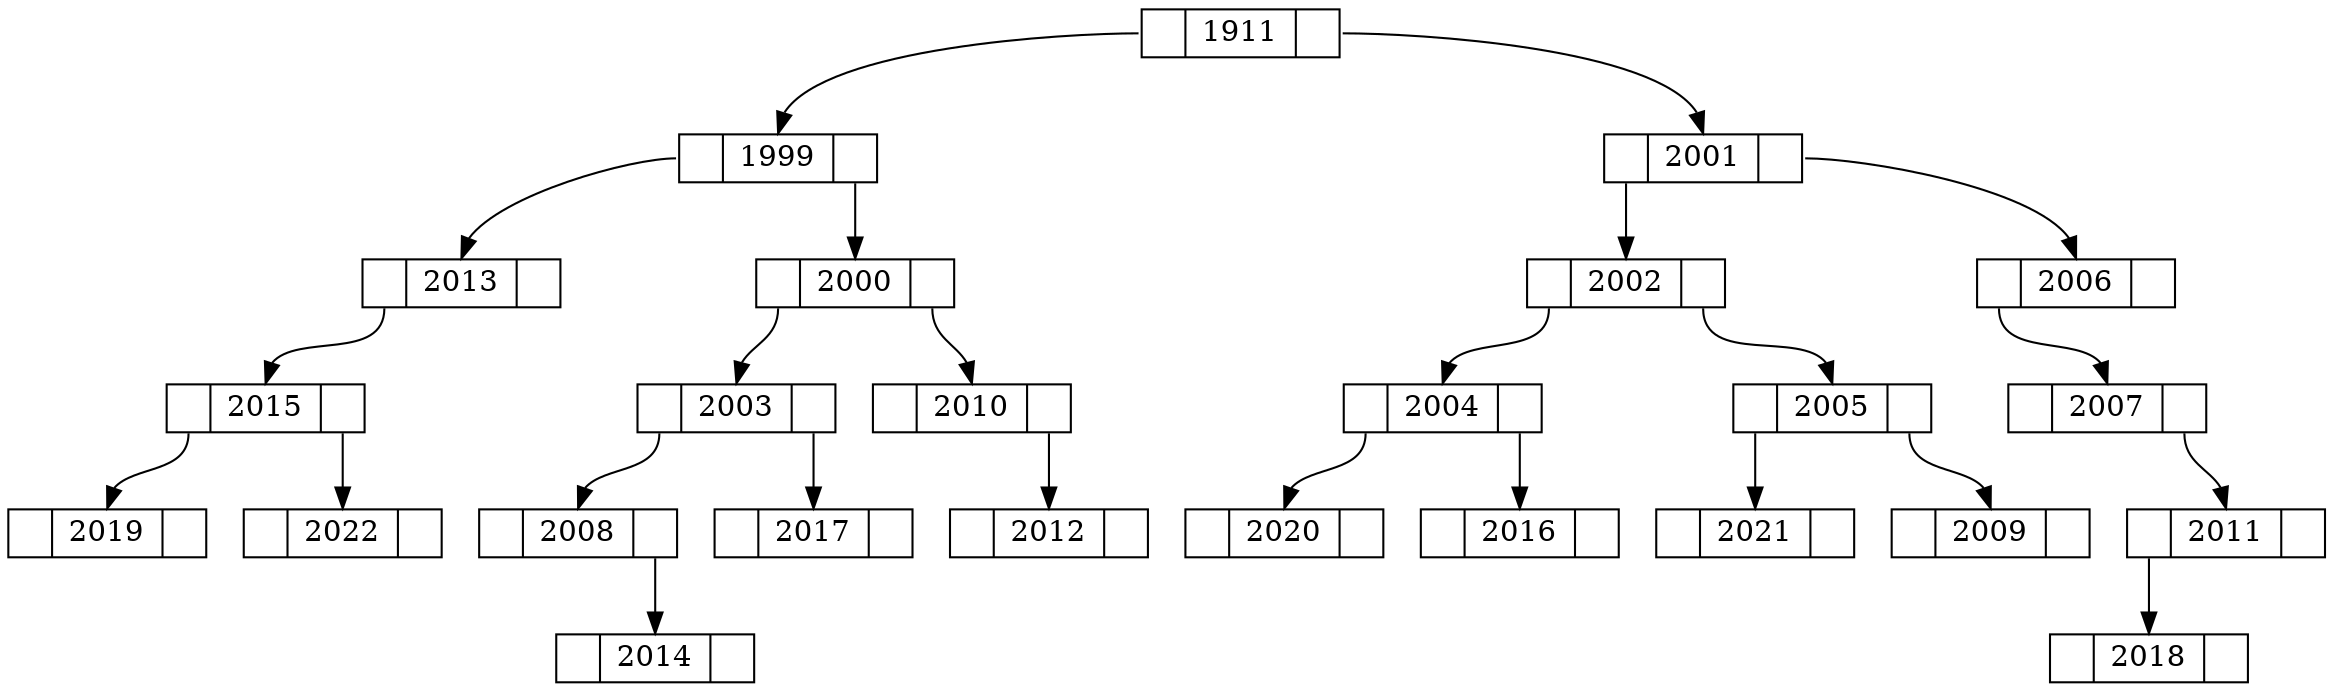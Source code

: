 digraph G {
   node [shape=record, height=0.1];
   node0x104e01f60 [label = "<l> | <m> 1911 | <r>"];
   node0x104e01ed0 [label = "<l> | <m> 1999 | <r>"];
   node0x104e01f60:l -> node0x104e01ed0:m;
   node0x104e01c30 [label = "<l> | <m> 2013 | <r>"];
   node0x104e01ed0:l -> node0x104e01c30:m;
   node0x104e01bd0 [label = "<l> | <m> 2015 | <r>"];
   node0x104e01c30:l -> node0x104e01bd0:m;
   node0x104e01b10 [label = "<l> | <m> 2019 | <r>"];
   node0x104e01bd0:l -> node0x104e01b10:m;
   node0x104e01a80 [label = "<l> | <m> 2022 | <r>"];
   node0x104e01bd0:r -> node0x104e01a80:m;
   node0x104e01ea0 [label = "<l> | <m> 2000 | <r>"];
   node0x104e01ed0:r -> node0x104e01ea0:m;
   node0x104e01e10 [label = "<l> | <m> 2003 | <r>"];
   node0x104e01ea0:l -> node0x104e01e10:m;
   node0x104e01d20 [label = "<l> | <m> 2008 | <r>"];
   node0x104e01e10:l -> node0x104e01d20:m;
   node0x104e01c00 [label = "<l> | <m> 2014 | <r>"];
   node0x104e01d20:r -> node0x104e01c00:m;
   node0x104e01b70 [label = "<l> | <m> 2017 | <r>"];
   node0x104e01e10:r -> node0x104e01b70:m;
   node0x104e01cc0 [label = "<l> | <m> 2010 | <r>"];
   node0x104e01ea0:r -> node0x104e01cc0:m;
   node0x104e01c60 [label = "<l> | <m> 2012 | <r>"];
   node0x104e01cc0:r -> node0x104e01c60:m;
   node0x104e01e70 [label = "<l> | <m> 2001 | <r>"];
   node0x104e01f60:r -> node0x104e01e70:m;
   node0x104e01e40 [label = "<l> | <m> 2002 | <r>"];
   node0x104e01e70:l -> node0x104e01e40:m;
   node0x104e01de0 [label = "<l> | <m> 2004 | <r>"];
   node0x104e01e40:l -> node0x104e01de0:m;
   node0x104e01ae0 [label = "<l> | <m> 2020 | <r>"];
   node0x104e01de0:l -> node0x104e01ae0:m;
   node0x104e01ba0 [label = "<l> | <m> 2016 | <r>"];
   node0x104e01de0:r -> node0x104e01ba0:m;
   node0x104e01db0 [label = "<l> | <m> 2005 | <r>"];
   node0x104e01e40:r -> node0x104e01db0:m;
   node0x104e01ab0 [label = "<l> | <m> 2021 | <r>"];
   node0x104e01db0:l -> node0x104e01ab0:m;
   node0x104e01cf0 [label = "<l> | <m> 2009 | <r>"];
   node0x104e01db0:r -> node0x104e01cf0:m;
   node0x104e01d80 [label = "<l> | <m> 2006 | <r>"];
   node0x104e01e70:r -> node0x104e01d80:m;
   node0x104e01d50 [label = "<l> | <m> 2007 | <r>"];
   node0x104e01d80:l -> node0x104e01d50:m;
   node0x104e01c90 [label = "<l> | <m> 2011 | <r>"];
   node0x104e01d50:r -> node0x104e01c90:m;
   node0x104e01b40 [label = "<l> | <m> 2018 | <r>"];
   node0x104e01c90:l -> node0x104e01b40:m;
}
